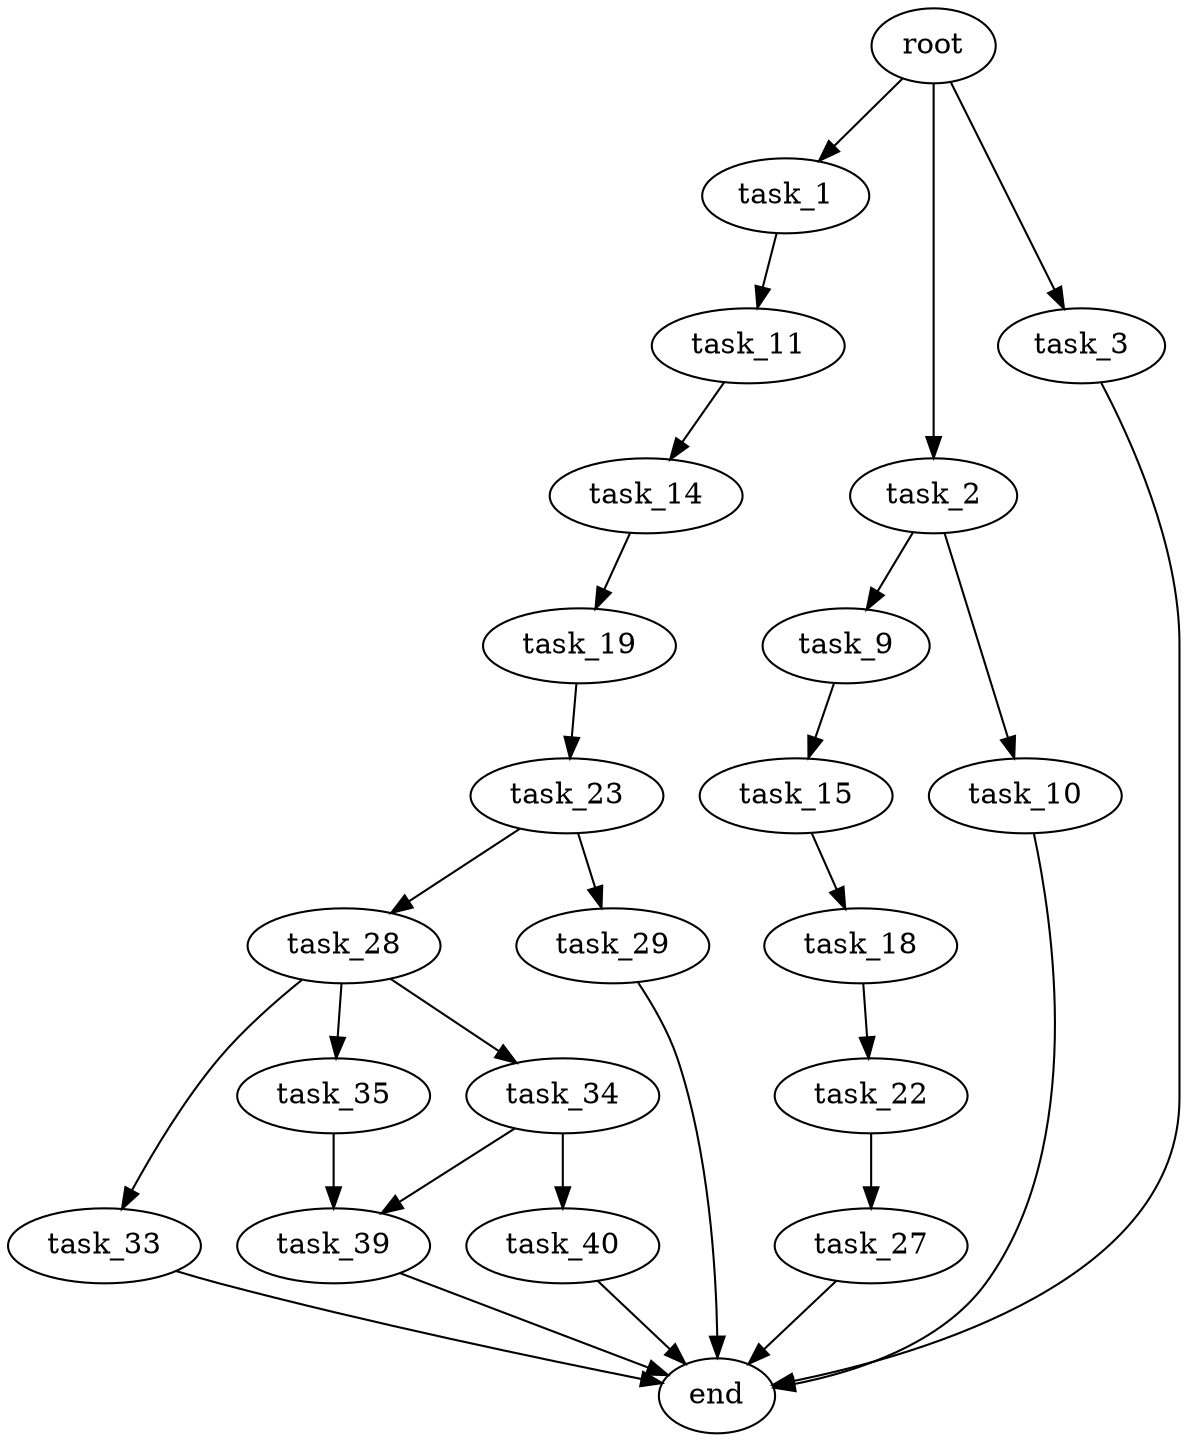 digraph G {
  root [size="0.000000"];
  task_1 [size="428129576196.000000"];
  task_2 [size="25311878748.000000"];
  task_3 [size="370055061547.000000"];
  task_9 [size="601389411079.000000"];
  task_10 [size="415540239867.000000"];
  task_11 [size="94417746942.000000"];
  task_14 [size="782757789696.000000"];
  task_15 [size="368293445632.000000"];
  task_18 [size="368293445632.000000"];
  task_19 [size="6996063134.000000"];
  task_22 [size="34017451728.000000"];
  task_23 [size="1073741824000.000000"];
  task_27 [size="28991029248.000000"];
  task_28 [size="5560371780.000000"];
  task_29 [size="28485454816.000000"];
  task_33 [size="216831608074.000000"];
  task_34 [size="30934798091.000000"];
  task_35 [size="222441915532.000000"];
  task_39 [size="1964756542.000000"];
  task_40 [size="1073741824000.000000"];
  end [size="0.000000"];

  root -> task_1 [size="1.000000"];
  root -> task_2 [size="1.000000"];
  root -> task_3 [size="1.000000"];
  task_1 -> task_11 [size="536870912.000000"];
  task_2 -> task_9 [size="536870912.000000"];
  task_2 -> task_10 [size="536870912.000000"];
  task_3 -> end [size="1.000000"];
  task_9 -> task_15 [size="536870912.000000"];
  task_10 -> end [size="1.000000"];
  task_11 -> task_14 [size="75497472.000000"];
  task_14 -> task_19 [size="679477248.000000"];
  task_15 -> task_18 [size="411041792.000000"];
  task_18 -> task_22 [size="411041792.000000"];
  task_19 -> task_23 [size="411041792.000000"];
  task_22 -> task_27 [size="838860800.000000"];
  task_23 -> task_28 [size="838860800.000000"];
  task_23 -> task_29 [size="838860800.000000"];
  task_27 -> end [size="1.000000"];
  task_28 -> task_33 [size="209715200.000000"];
  task_28 -> task_34 [size="209715200.000000"];
  task_28 -> task_35 [size="209715200.000000"];
  task_29 -> end [size="1.000000"];
  task_33 -> end [size="1.000000"];
  task_34 -> task_39 [size="838860800.000000"];
  task_34 -> task_40 [size="838860800.000000"];
  task_35 -> task_39 [size="209715200.000000"];
  task_39 -> end [size="1.000000"];
  task_40 -> end [size="1.000000"];
}
